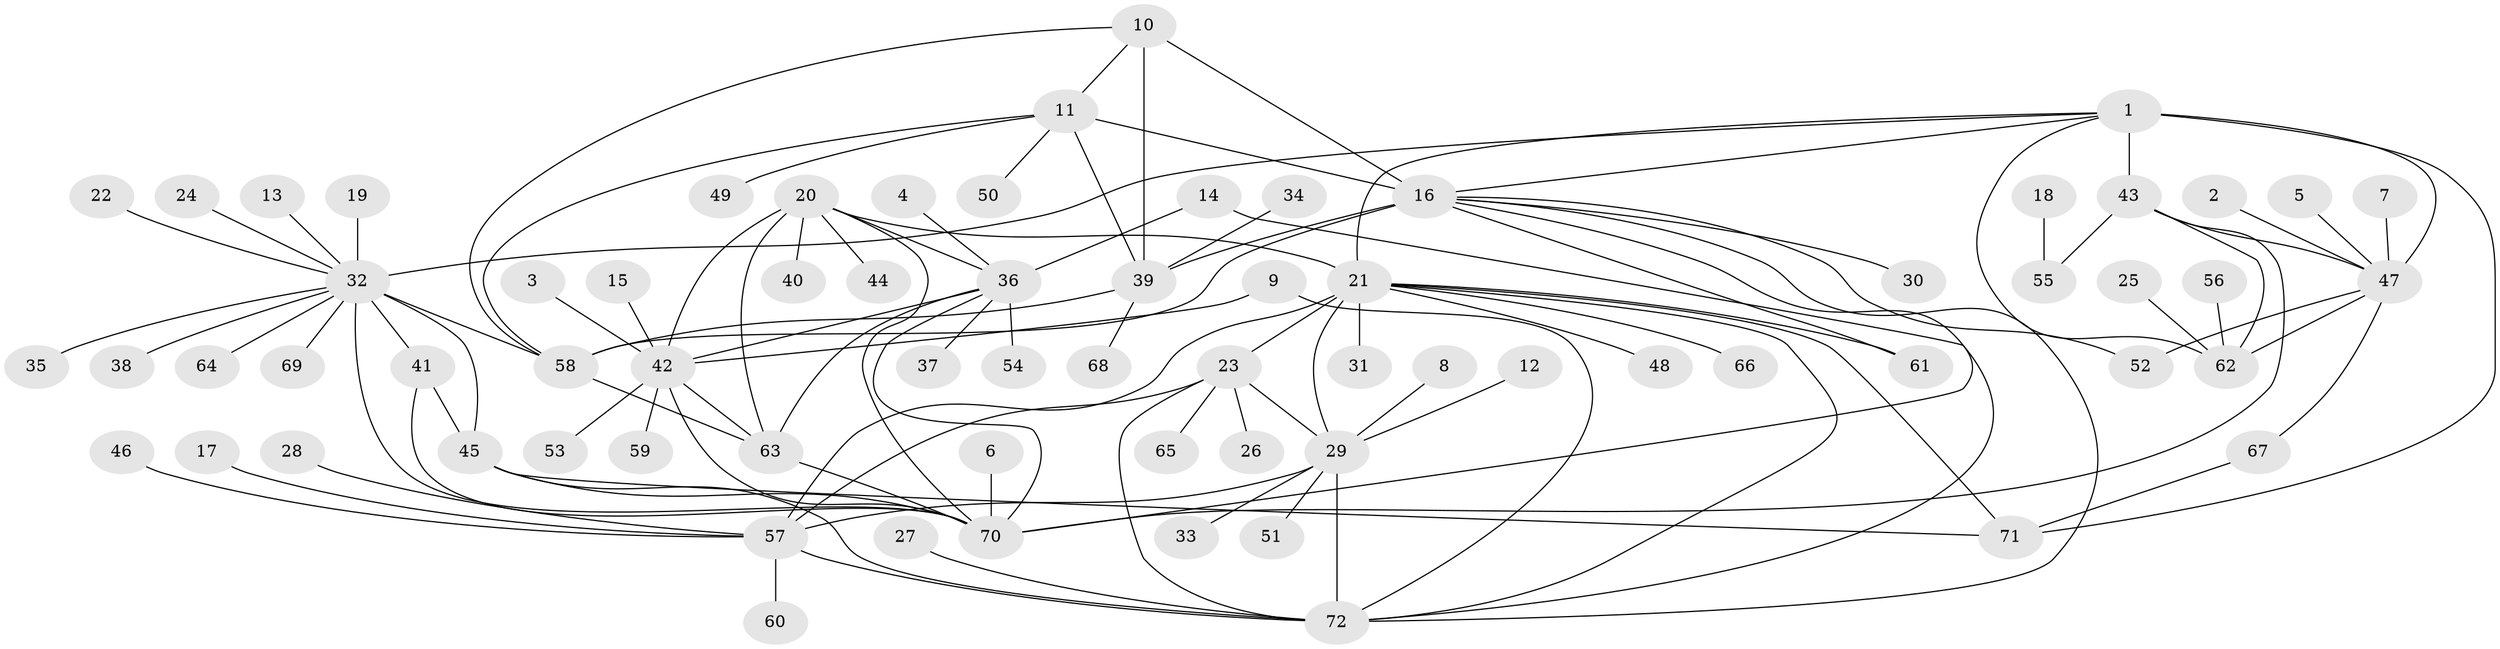 // original degree distribution, {12: 0.014084507042253521, 7: 0.04225352112676056, 10: 0.06338028169014084, 8: 0.04225352112676056, 6: 0.014084507042253521, 11: 0.014084507042253521, 9: 0.04225352112676056, 16: 0.007042253521126761, 13: 0.007042253521126761, 2: 0.14788732394366197, 1: 0.5704225352112676, 4: 0.007042253521126761, 3: 0.02112676056338028, 5: 0.007042253521126761}
// Generated by graph-tools (version 1.1) at 2025/02/03/09/25 03:02:51]
// undirected, 72 vertices, 109 edges
graph export_dot {
graph [start="1"]
  node [color=gray90,style=filled];
  1;
  2;
  3;
  4;
  5;
  6;
  7;
  8;
  9;
  10;
  11;
  12;
  13;
  14;
  15;
  16;
  17;
  18;
  19;
  20;
  21;
  22;
  23;
  24;
  25;
  26;
  27;
  28;
  29;
  30;
  31;
  32;
  33;
  34;
  35;
  36;
  37;
  38;
  39;
  40;
  41;
  42;
  43;
  44;
  45;
  46;
  47;
  48;
  49;
  50;
  51;
  52;
  53;
  54;
  55;
  56;
  57;
  58;
  59;
  60;
  61;
  62;
  63;
  64;
  65;
  66;
  67;
  68;
  69;
  70;
  71;
  72;
  1 -- 16 [weight=1.0];
  1 -- 21 [weight=1.0];
  1 -- 32 [weight=1.0];
  1 -- 43 [weight=3.0];
  1 -- 47 [weight=6.0];
  1 -- 62 [weight=3.0];
  1 -- 71 [weight=1.0];
  2 -- 47 [weight=1.0];
  3 -- 42 [weight=1.0];
  4 -- 36 [weight=1.0];
  5 -- 47 [weight=1.0];
  6 -- 70 [weight=1.0];
  7 -- 47 [weight=1.0];
  8 -- 29 [weight=1.0];
  9 -- 42 [weight=1.0];
  9 -- 72 [weight=1.0];
  10 -- 11 [weight=2.0];
  10 -- 16 [weight=4.0];
  10 -- 39 [weight=2.0];
  10 -- 58 [weight=2.0];
  11 -- 16 [weight=2.0];
  11 -- 39 [weight=1.0];
  11 -- 49 [weight=1.0];
  11 -- 50 [weight=1.0];
  11 -- 58 [weight=1.0];
  12 -- 29 [weight=1.0];
  13 -- 32 [weight=1.0];
  14 -- 36 [weight=1.0];
  14 -- 72 [weight=1.0];
  15 -- 42 [weight=1.0];
  16 -- 30 [weight=1.0];
  16 -- 39 [weight=2.0];
  16 -- 52 [weight=1.0];
  16 -- 58 [weight=2.0];
  16 -- 61 [weight=1.0];
  16 -- 70 [weight=1.0];
  16 -- 72 [weight=1.0];
  17 -- 57 [weight=1.0];
  18 -- 55 [weight=1.0];
  19 -- 32 [weight=1.0];
  20 -- 21 [weight=1.0];
  20 -- 36 [weight=1.0];
  20 -- 40 [weight=1.0];
  20 -- 42 [weight=3.0];
  20 -- 44 [weight=1.0];
  20 -- 63 [weight=1.0];
  20 -- 70 [weight=1.0];
  21 -- 23 [weight=1.0];
  21 -- 29 [weight=2.0];
  21 -- 31 [weight=1.0];
  21 -- 48 [weight=1.0];
  21 -- 57 [weight=2.0];
  21 -- 61 [weight=1.0];
  21 -- 66 [weight=1.0];
  21 -- 71 [weight=2.0];
  21 -- 72 [weight=1.0];
  22 -- 32 [weight=1.0];
  23 -- 26 [weight=1.0];
  23 -- 29 [weight=2.0];
  23 -- 57 [weight=2.0];
  23 -- 65 [weight=1.0];
  23 -- 72 [weight=1.0];
  24 -- 32 [weight=1.0];
  25 -- 62 [weight=1.0];
  27 -- 72 [weight=1.0];
  28 -- 57 [weight=1.0];
  29 -- 33 [weight=1.0];
  29 -- 51 [weight=1.0];
  29 -- 57 [weight=4.0];
  29 -- 72 [weight=2.0];
  32 -- 35 [weight=1.0];
  32 -- 38 [weight=1.0];
  32 -- 41 [weight=6.0];
  32 -- 45 [weight=3.0];
  32 -- 58 [weight=1.0];
  32 -- 64 [weight=1.0];
  32 -- 69 [weight=1.0];
  32 -- 70 [weight=3.0];
  34 -- 39 [weight=1.0];
  36 -- 37 [weight=1.0];
  36 -- 42 [weight=3.0];
  36 -- 54 [weight=1.0];
  36 -- 63 [weight=1.0];
  36 -- 70 [weight=1.0];
  39 -- 58 [weight=1.0];
  39 -- 68 [weight=1.0];
  41 -- 45 [weight=2.0];
  41 -- 70 [weight=2.0];
  42 -- 53 [weight=1.0];
  42 -- 59 [weight=1.0];
  42 -- 63 [weight=3.0];
  42 -- 70 [weight=3.0];
  43 -- 47 [weight=2.0];
  43 -- 55 [weight=1.0];
  43 -- 62 [weight=1.0];
  43 -- 70 [weight=1.0];
  45 -- 70 [weight=1.0];
  45 -- 71 [weight=1.0];
  45 -- 72 [weight=1.0];
  46 -- 57 [weight=1.0];
  47 -- 52 [weight=1.0];
  47 -- 62 [weight=2.0];
  47 -- 67 [weight=1.0];
  56 -- 62 [weight=1.0];
  57 -- 60 [weight=1.0];
  57 -- 72 [weight=2.0];
  58 -- 63 [weight=1.0];
  63 -- 70 [weight=1.0];
  67 -- 71 [weight=1.0];
}

